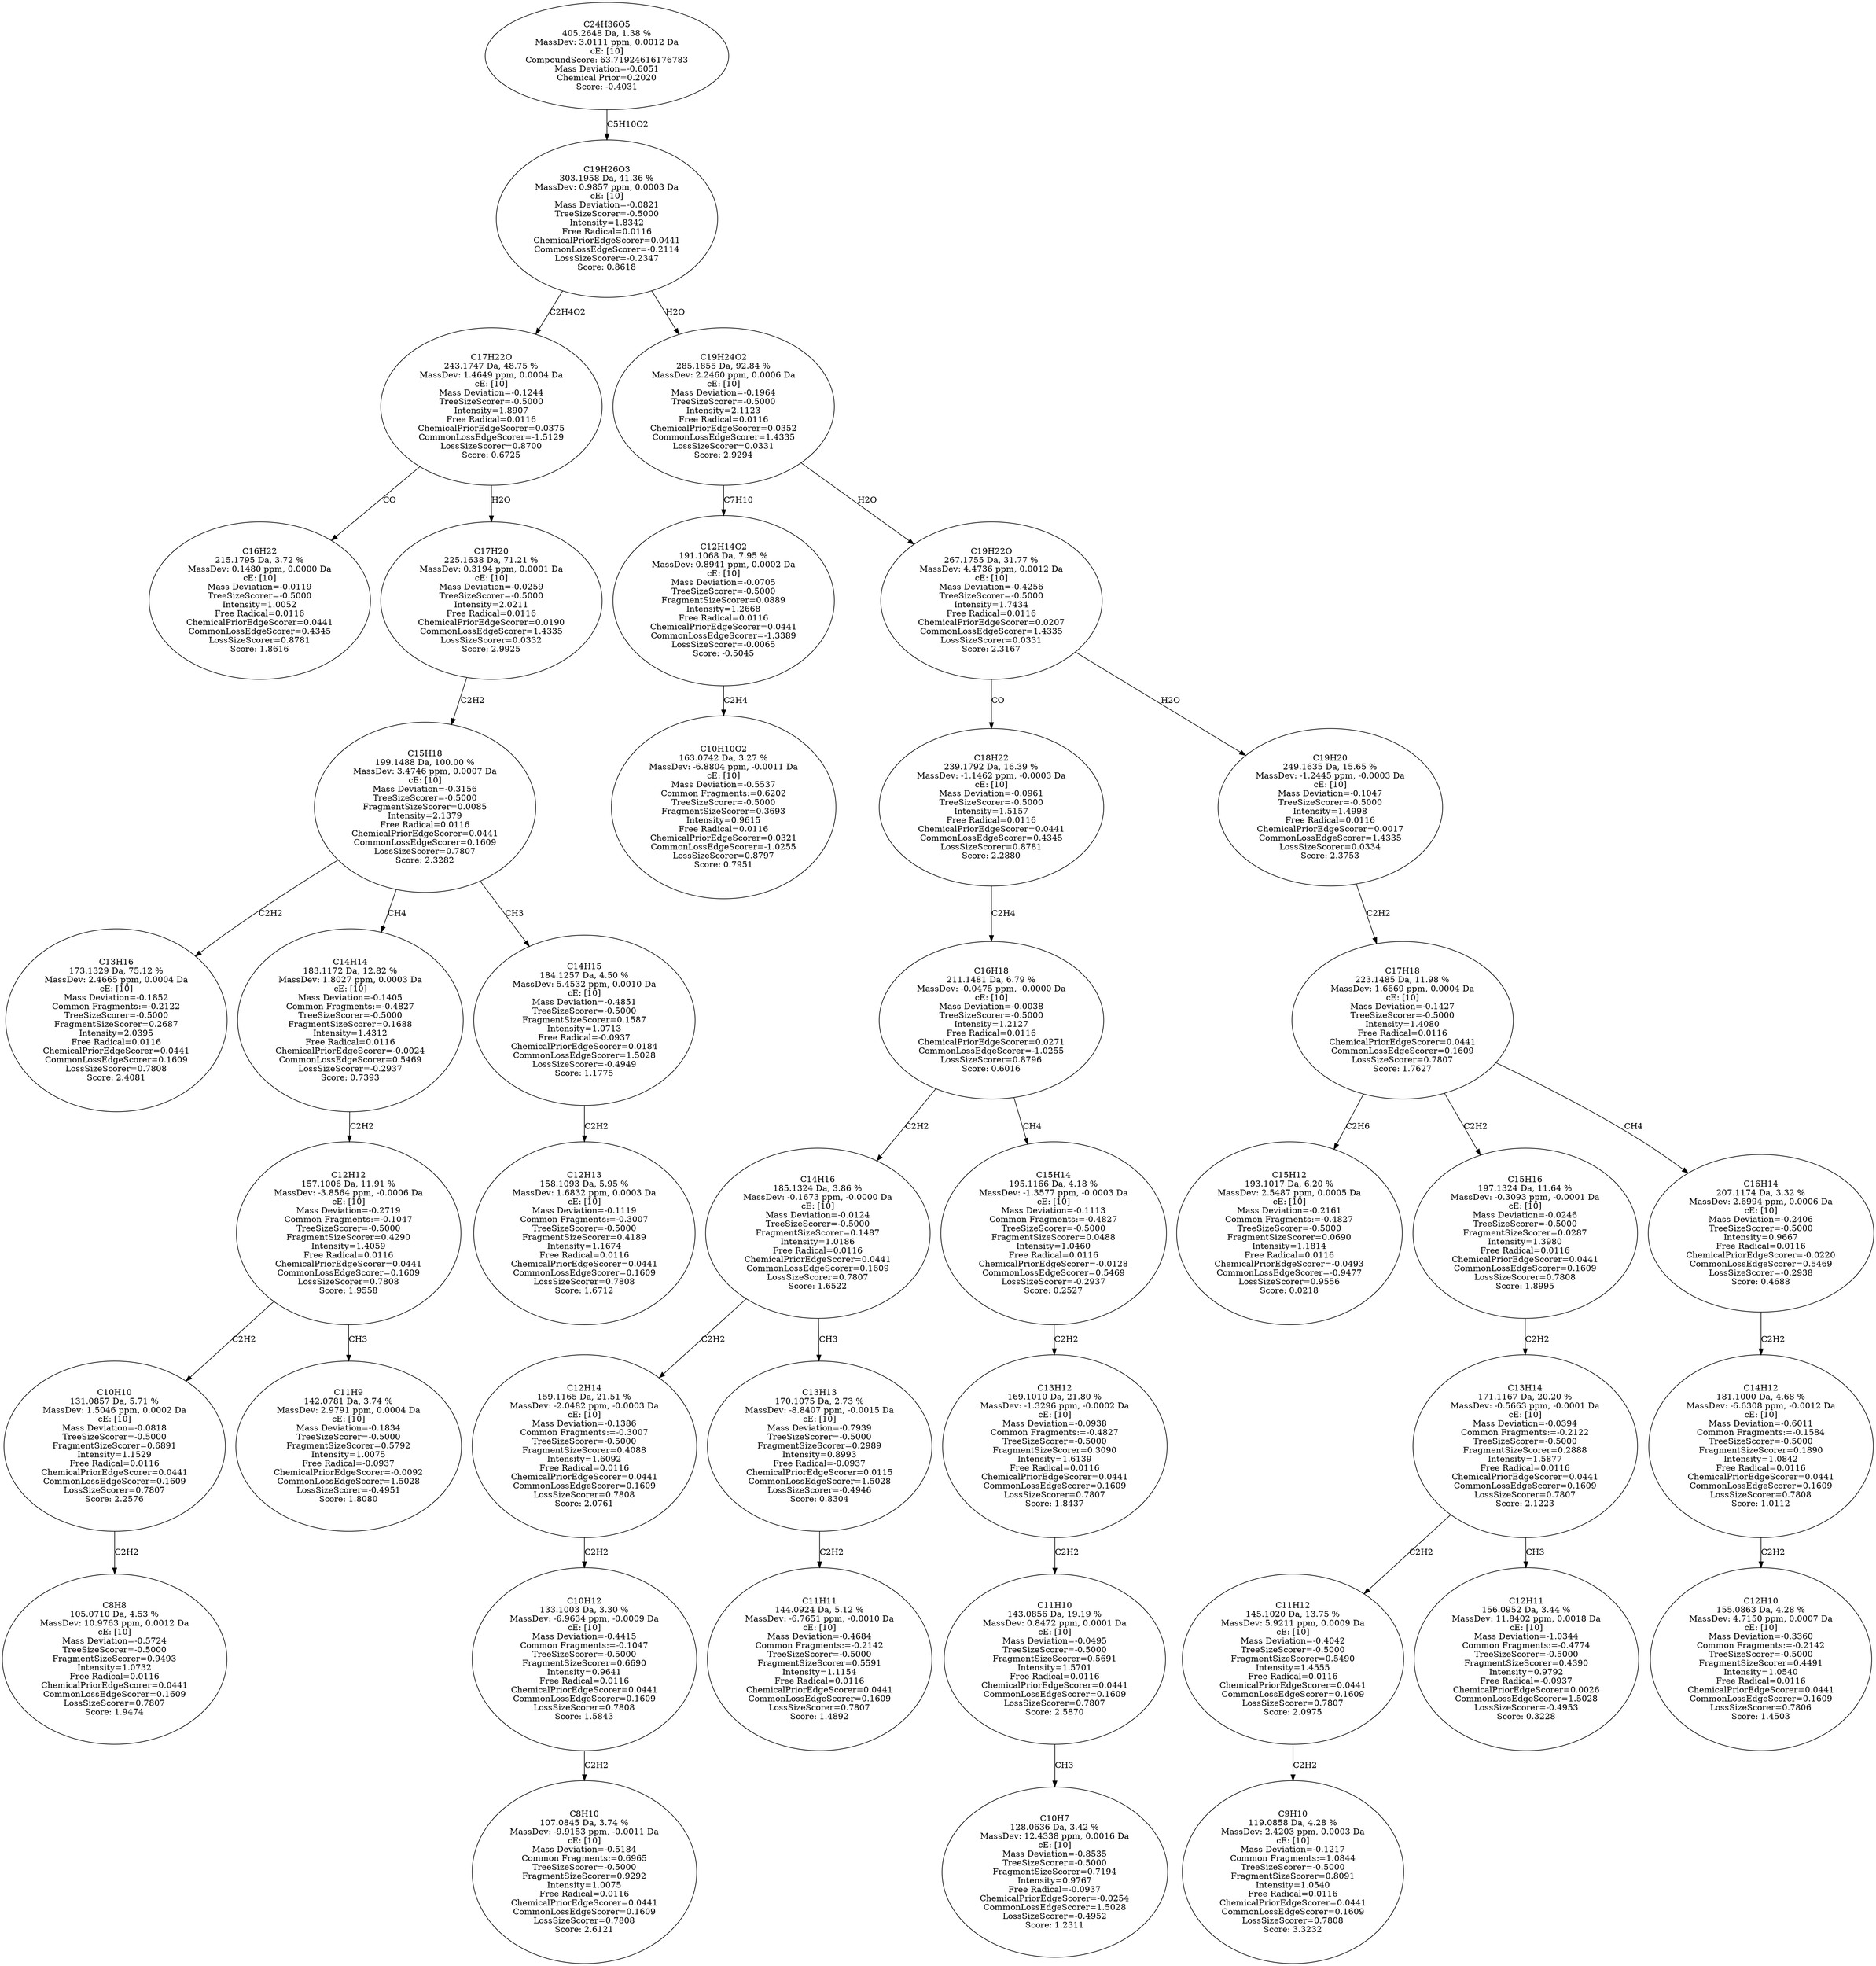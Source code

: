 strict digraph {
v1 [label="C16H22\n215.1795 Da, 3.72 %\nMassDev: 0.1480 ppm, 0.0000 Da\ncE: [10]\nMass Deviation=-0.0119\nTreeSizeScorer=-0.5000\nIntensity=1.0052\nFree Radical=0.0116\nChemicalPriorEdgeScorer=0.0441\nCommonLossEdgeScorer=0.4345\nLossSizeScorer=0.8781\nScore: 1.8616"];
v2 [label="C13H16\n173.1329 Da, 75.12 %\nMassDev: 2.4665 ppm, 0.0004 Da\ncE: [10]\nMass Deviation=-0.1852\nCommon Fragments:=-0.2122\nTreeSizeScorer=-0.5000\nFragmentSizeScorer=0.2687\nIntensity=2.0395\nFree Radical=0.0116\nChemicalPriorEdgeScorer=0.0441\nCommonLossEdgeScorer=0.1609\nLossSizeScorer=0.7808\nScore: 2.4081"];
v3 [label="C8H8\n105.0710 Da, 4.53 %\nMassDev: 10.9763 ppm, 0.0012 Da\ncE: [10]\nMass Deviation=-0.5724\nTreeSizeScorer=-0.5000\nFragmentSizeScorer=0.9493\nIntensity=1.0732\nFree Radical=0.0116\nChemicalPriorEdgeScorer=0.0441\nCommonLossEdgeScorer=0.1609\nLossSizeScorer=0.7807\nScore: 1.9474"];
v4 [label="C10H10\n131.0857 Da, 5.71 %\nMassDev: 1.5046 ppm, 0.0002 Da\ncE: [10]\nMass Deviation=-0.0818\nTreeSizeScorer=-0.5000\nFragmentSizeScorer=0.6891\nIntensity=1.1529\nFree Radical=0.0116\nChemicalPriorEdgeScorer=0.0441\nCommonLossEdgeScorer=0.1609\nLossSizeScorer=0.7807\nScore: 2.2576"];
v5 [label="C11H9\n142.0781 Da, 3.74 %\nMassDev: 2.9791 ppm, 0.0004 Da\ncE: [10]\nMass Deviation=-0.1834\nTreeSizeScorer=-0.5000\nFragmentSizeScorer=0.5792\nIntensity=1.0075\nFree Radical=-0.0937\nChemicalPriorEdgeScorer=-0.0092\nCommonLossEdgeScorer=1.5028\nLossSizeScorer=-0.4951\nScore: 1.8080"];
v6 [label="C12H12\n157.1006 Da, 11.91 %\nMassDev: -3.8564 ppm, -0.0006 Da\ncE: [10]\nMass Deviation=-0.2719\nCommon Fragments:=-0.1047\nTreeSizeScorer=-0.5000\nFragmentSizeScorer=0.4290\nIntensity=1.4059\nFree Radical=0.0116\nChemicalPriorEdgeScorer=0.0441\nCommonLossEdgeScorer=0.1609\nLossSizeScorer=0.7808\nScore: 1.9558"];
v7 [label="C14H14\n183.1172 Da, 12.82 %\nMassDev: 1.8027 ppm, 0.0003 Da\ncE: [10]\nMass Deviation=-0.1405\nCommon Fragments:=-0.4827\nTreeSizeScorer=-0.5000\nFragmentSizeScorer=0.1688\nIntensity=1.4312\nFree Radical=0.0116\nChemicalPriorEdgeScorer=-0.0024\nCommonLossEdgeScorer=0.5469\nLossSizeScorer=-0.2937\nScore: 0.7393"];
v8 [label="C12H13\n158.1093 Da, 5.95 %\nMassDev: 1.6832 ppm, 0.0003 Da\ncE: [10]\nMass Deviation=-0.1119\nCommon Fragments:=-0.3007\nTreeSizeScorer=-0.5000\nFragmentSizeScorer=0.4189\nIntensity=1.1674\nFree Radical=0.0116\nChemicalPriorEdgeScorer=0.0441\nCommonLossEdgeScorer=0.1609\nLossSizeScorer=0.7808\nScore: 1.6712"];
v9 [label="C14H15\n184.1257 Da, 4.50 %\nMassDev: 5.4532 ppm, 0.0010 Da\ncE: [10]\nMass Deviation=-0.4851\nTreeSizeScorer=-0.5000\nFragmentSizeScorer=0.1587\nIntensity=1.0713\nFree Radical=-0.0937\nChemicalPriorEdgeScorer=0.0184\nCommonLossEdgeScorer=1.5028\nLossSizeScorer=-0.4949\nScore: 1.1775"];
v10 [label="C15H18\n199.1488 Da, 100.00 %\nMassDev: 3.4746 ppm, 0.0007 Da\ncE: [10]\nMass Deviation=-0.3156\nTreeSizeScorer=-0.5000\nFragmentSizeScorer=0.0085\nIntensity=2.1379\nFree Radical=0.0116\nChemicalPriorEdgeScorer=0.0441\nCommonLossEdgeScorer=0.1609\nLossSizeScorer=0.7807\nScore: 2.3282"];
v11 [label="C17H20\n225.1638 Da, 71.21 %\nMassDev: 0.3194 ppm, 0.0001 Da\ncE: [10]\nMass Deviation=-0.0259\nTreeSizeScorer=-0.5000\nIntensity=2.0211\nFree Radical=0.0116\nChemicalPriorEdgeScorer=0.0190\nCommonLossEdgeScorer=1.4335\nLossSizeScorer=0.0332\nScore: 2.9925"];
v12 [label="C17H22O\n243.1747 Da, 48.75 %\nMassDev: 1.4649 ppm, 0.0004 Da\ncE: [10]\nMass Deviation=-0.1244\nTreeSizeScorer=-0.5000\nIntensity=1.8907\nFree Radical=0.0116\nChemicalPriorEdgeScorer=0.0375\nCommonLossEdgeScorer=-1.5129\nLossSizeScorer=0.8700\nScore: 0.6725"];
v13 [label="C10H10O2\n163.0742 Da, 3.27 %\nMassDev: -6.8804 ppm, -0.0011 Da\ncE: [10]\nMass Deviation=-0.5537\nCommon Fragments:=0.6202\nTreeSizeScorer=-0.5000\nFragmentSizeScorer=0.3693\nIntensity=0.9615\nFree Radical=0.0116\nChemicalPriorEdgeScorer=0.0321\nCommonLossEdgeScorer=-1.0255\nLossSizeScorer=0.8797\nScore: 0.7951"];
v14 [label="C12H14O2\n191.1068 Da, 7.95 %\nMassDev: 0.8941 ppm, 0.0002 Da\ncE: [10]\nMass Deviation=-0.0705\nTreeSizeScorer=-0.5000\nFragmentSizeScorer=0.0889\nIntensity=1.2668\nFree Radical=0.0116\nChemicalPriorEdgeScorer=0.0441\nCommonLossEdgeScorer=-1.3389\nLossSizeScorer=-0.0065\nScore: -0.5045"];
v15 [label="C8H10\n107.0845 Da, 3.74 %\nMassDev: -9.9153 ppm, -0.0011 Da\ncE: [10]\nMass Deviation=-0.5184\nCommon Fragments:=0.6965\nTreeSizeScorer=-0.5000\nFragmentSizeScorer=0.9292\nIntensity=1.0075\nFree Radical=0.0116\nChemicalPriorEdgeScorer=0.0441\nCommonLossEdgeScorer=0.1609\nLossSizeScorer=0.7808\nScore: 2.6121"];
v16 [label="C10H12\n133.1003 Da, 3.30 %\nMassDev: -6.9634 ppm, -0.0009 Da\ncE: [10]\nMass Deviation=-0.4415\nCommon Fragments:=-0.1047\nTreeSizeScorer=-0.5000\nFragmentSizeScorer=0.6690\nIntensity=0.9641\nFree Radical=0.0116\nChemicalPriorEdgeScorer=0.0441\nCommonLossEdgeScorer=0.1609\nLossSizeScorer=0.7808\nScore: 1.5843"];
v17 [label="C12H14\n159.1165 Da, 21.51 %\nMassDev: -2.0482 ppm, -0.0003 Da\ncE: [10]\nMass Deviation=-0.1386\nCommon Fragments:=-0.3007\nTreeSizeScorer=-0.5000\nFragmentSizeScorer=0.4088\nIntensity=1.6092\nFree Radical=0.0116\nChemicalPriorEdgeScorer=0.0441\nCommonLossEdgeScorer=0.1609\nLossSizeScorer=0.7808\nScore: 2.0761"];
v18 [label="C11H11\n144.0924 Da, 5.12 %\nMassDev: -6.7651 ppm, -0.0010 Da\ncE: [10]\nMass Deviation=-0.4684\nCommon Fragments:=-0.2142\nTreeSizeScorer=-0.5000\nFragmentSizeScorer=0.5591\nIntensity=1.1154\nFree Radical=0.0116\nChemicalPriorEdgeScorer=0.0441\nCommonLossEdgeScorer=0.1609\nLossSizeScorer=0.7807\nScore: 1.4892"];
v19 [label="C13H13\n170.1075 Da, 2.73 %\nMassDev: -8.8407 ppm, -0.0015 Da\ncE: [10]\nMass Deviation=-0.7939\nTreeSizeScorer=-0.5000\nFragmentSizeScorer=0.2989\nIntensity=0.8993\nFree Radical=-0.0937\nChemicalPriorEdgeScorer=0.0115\nCommonLossEdgeScorer=1.5028\nLossSizeScorer=-0.4946\nScore: 0.8304"];
v20 [label="C14H16\n185.1324 Da, 3.86 %\nMassDev: -0.1673 ppm, -0.0000 Da\ncE: [10]\nMass Deviation=-0.0124\nTreeSizeScorer=-0.5000\nFragmentSizeScorer=0.1487\nIntensity=1.0186\nFree Radical=0.0116\nChemicalPriorEdgeScorer=0.0441\nCommonLossEdgeScorer=0.1609\nLossSizeScorer=0.7807\nScore: 1.6522"];
v21 [label="C10H7\n128.0636 Da, 3.42 %\nMassDev: 12.4338 ppm, 0.0016 Da\ncE: [10]\nMass Deviation=-0.8535\nTreeSizeScorer=-0.5000\nFragmentSizeScorer=0.7194\nIntensity=0.9767\nFree Radical=-0.0937\nChemicalPriorEdgeScorer=-0.0254\nCommonLossEdgeScorer=1.5028\nLossSizeScorer=-0.4952\nScore: 1.2311"];
v22 [label="C11H10\n143.0856 Da, 19.19 %\nMassDev: 0.8472 ppm, 0.0001 Da\ncE: [10]\nMass Deviation=-0.0495\nTreeSizeScorer=-0.5000\nFragmentSizeScorer=0.5691\nIntensity=1.5701\nFree Radical=0.0116\nChemicalPriorEdgeScorer=0.0441\nCommonLossEdgeScorer=0.1609\nLossSizeScorer=0.7807\nScore: 2.5870"];
v23 [label="C13H12\n169.1010 Da, 21.80 %\nMassDev: -1.3296 ppm, -0.0002 Da\ncE: [10]\nMass Deviation=-0.0938\nCommon Fragments:=-0.4827\nTreeSizeScorer=-0.5000\nFragmentSizeScorer=0.3090\nIntensity=1.6139\nFree Radical=0.0116\nChemicalPriorEdgeScorer=0.0441\nCommonLossEdgeScorer=0.1609\nLossSizeScorer=0.7807\nScore: 1.8437"];
v24 [label="C15H14\n195.1166 Da, 4.18 %\nMassDev: -1.3577 ppm, -0.0003 Da\ncE: [10]\nMass Deviation=-0.1113\nCommon Fragments:=-0.4827\nTreeSizeScorer=-0.5000\nFragmentSizeScorer=0.0488\nIntensity=1.0460\nFree Radical=0.0116\nChemicalPriorEdgeScorer=-0.0128\nCommonLossEdgeScorer=0.5469\nLossSizeScorer=-0.2937\nScore: 0.2527"];
v25 [label="C16H18\n211.1481 Da, 6.79 %\nMassDev: -0.0475 ppm, -0.0000 Da\ncE: [10]\nMass Deviation=-0.0038\nTreeSizeScorer=-0.5000\nIntensity=1.2127\nFree Radical=0.0116\nChemicalPriorEdgeScorer=0.0271\nCommonLossEdgeScorer=-1.0255\nLossSizeScorer=0.8796\nScore: 0.6016"];
v26 [label="C18H22\n239.1792 Da, 16.39 %\nMassDev: -1.1462 ppm, -0.0003 Da\ncE: [10]\nMass Deviation=-0.0961\nTreeSizeScorer=-0.5000\nIntensity=1.5157\nFree Radical=0.0116\nChemicalPriorEdgeScorer=0.0441\nCommonLossEdgeScorer=0.4345\nLossSizeScorer=0.8781\nScore: 2.2880"];
v27 [label="C15H12\n193.1017 Da, 6.20 %\nMassDev: 2.5487 ppm, 0.0005 Da\ncE: [10]\nMass Deviation=-0.2161\nCommon Fragments:=-0.4827\nTreeSizeScorer=-0.5000\nFragmentSizeScorer=0.0690\nIntensity=1.1814\nFree Radical=0.0116\nChemicalPriorEdgeScorer=-0.0493\nCommonLossEdgeScorer=-0.9477\nLossSizeScorer=0.9556\nScore: 0.0218"];
v28 [label="C9H10\n119.0858 Da, 4.28 %\nMassDev: 2.4203 ppm, 0.0003 Da\ncE: [10]\nMass Deviation=-0.1217\nCommon Fragments:=1.0844\nTreeSizeScorer=-0.5000\nFragmentSizeScorer=0.8091\nIntensity=1.0540\nFree Radical=0.0116\nChemicalPriorEdgeScorer=0.0441\nCommonLossEdgeScorer=0.1609\nLossSizeScorer=0.7808\nScore: 3.3232"];
v29 [label="C11H12\n145.1020 Da, 13.75 %\nMassDev: 5.9211 ppm, 0.0009 Da\ncE: [10]\nMass Deviation=-0.4042\nTreeSizeScorer=-0.5000\nFragmentSizeScorer=0.5490\nIntensity=1.4555\nFree Radical=0.0116\nChemicalPriorEdgeScorer=0.0441\nCommonLossEdgeScorer=0.1609\nLossSizeScorer=0.7807\nScore: 2.0975"];
v30 [label="C12H11\n156.0952 Da, 3.44 %\nMassDev: 11.8402 ppm, 0.0018 Da\ncE: [10]\nMass Deviation=-1.0344\nCommon Fragments:=-0.4774\nTreeSizeScorer=-0.5000\nFragmentSizeScorer=0.4390\nIntensity=0.9792\nFree Radical=-0.0937\nChemicalPriorEdgeScorer=0.0026\nCommonLossEdgeScorer=1.5028\nLossSizeScorer=-0.4953\nScore: 0.3228"];
v31 [label="C13H14\n171.1167 Da, 20.20 %\nMassDev: -0.5663 ppm, -0.0001 Da\ncE: [10]\nMass Deviation=-0.0394\nCommon Fragments:=-0.2122\nTreeSizeScorer=-0.5000\nFragmentSizeScorer=0.2888\nIntensity=1.5877\nFree Radical=0.0116\nChemicalPriorEdgeScorer=0.0441\nCommonLossEdgeScorer=0.1609\nLossSizeScorer=0.7807\nScore: 2.1223"];
v32 [label="C15H16\n197.1324 Da, 11.64 %\nMassDev: -0.3093 ppm, -0.0001 Da\ncE: [10]\nMass Deviation=-0.0246\nTreeSizeScorer=-0.5000\nFragmentSizeScorer=0.0287\nIntensity=1.3980\nFree Radical=0.0116\nChemicalPriorEdgeScorer=0.0441\nCommonLossEdgeScorer=0.1609\nLossSizeScorer=0.7808\nScore: 1.8995"];
v33 [label="C12H10\n155.0863 Da, 4.28 %\nMassDev: 4.7150 ppm, 0.0007 Da\ncE: [10]\nMass Deviation=-0.3360\nCommon Fragments:=-0.2142\nTreeSizeScorer=-0.5000\nFragmentSizeScorer=0.4491\nIntensity=1.0540\nFree Radical=0.0116\nChemicalPriorEdgeScorer=0.0441\nCommonLossEdgeScorer=0.1609\nLossSizeScorer=0.7806\nScore: 1.4503"];
v34 [label="C14H12\n181.1000 Da, 4.68 %\nMassDev: -6.6308 ppm, -0.0012 Da\ncE: [10]\nMass Deviation=-0.6011\nCommon Fragments:=-0.1584\nTreeSizeScorer=-0.5000\nFragmentSizeScorer=0.1890\nIntensity=1.0842\nFree Radical=0.0116\nChemicalPriorEdgeScorer=0.0441\nCommonLossEdgeScorer=0.1609\nLossSizeScorer=0.7808\nScore: 1.0112"];
v35 [label="C16H14\n207.1174 Da, 3.32 %\nMassDev: 2.6994 ppm, 0.0006 Da\ncE: [10]\nMass Deviation=-0.2406\nTreeSizeScorer=-0.5000\nIntensity=0.9667\nFree Radical=0.0116\nChemicalPriorEdgeScorer=-0.0220\nCommonLossEdgeScorer=0.5469\nLossSizeScorer=-0.2938\nScore: 0.4688"];
v36 [label="C17H18\n223.1485 Da, 11.98 %\nMassDev: 1.6669 ppm, 0.0004 Da\ncE: [10]\nMass Deviation=-0.1427\nTreeSizeScorer=-0.5000\nIntensity=1.4080\nFree Radical=0.0116\nChemicalPriorEdgeScorer=0.0441\nCommonLossEdgeScorer=0.1609\nLossSizeScorer=0.7807\nScore: 1.7627"];
v37 [label="C19H20\n249.1635 Da, 15.65 %\nMassDev: -1.2445 ppm, -0.0003 Da\ncE: [10]\nMass Deviation=-0.1047\nTreeSizeScorer=-0.5000\nIntensity=1.4998\nFree Radical=0.0116\nChemicalPriorEdgeScorer=0.0017\nCommonLossEdgeScorer=1.4335\nLossSizeScorer=0.0334\nScore: 2.3753"];
v38 [label="C19H22O\n267.1755 Da, 31.77 %\nMassDev: 4.4736 ppm, 0.0012 Da\ncE: [10]\nMass Deviation=-0.4256\nTreeSizeScorer=-0.5000\nIntensity=1.7434\nFree Radical=0.0116\nChemicalPriorEdgeScorer=0.0207\nCommonLossEdgeScorer=1.4335\nLossSizeScorer=0.0331\nScore: 2.3167"];
v39 [label="C19H24O2\n285.1855 Da, 92.84 %\nMassDev: 2.2460 ppm, 0.0006 Da\ncE: [10]\nMass Deviation=-0.1964\nTreeSizeScorer=-0.5000\nIntensity=2.1123\nFree Radical=0.0116\nChemicalPriorEdgeScorer=0.0352\nCommonLossEdgeScorer=1.4335\nLossSizeScorer=0.0331\nScore: 2.9294"];
v40 [label="C19H26O3\n303.1958 Da, 41.36 %\nMassDev: 0.9857 ppm, 0.0003 Da\ncE: [10]\nMass Deviation=-0.0821\nTreeSizeScorer=-0.5000\nIntensity=1.8342\nFree Radical=0.0116\nChemicalPriorEdgeScorer=0.0441\nCommonLossEdgeScorer=-0.2114\nLossSizeScorer=-0.2347\nScore: 0.8618"];
v41 [label="C24H36O5\n405.2648 Da, 1.38 %\nMassDev: 3.0111 ppm, 0.0012 Da\ncE: [10]\nCompoundScore: 63.71924616176783\nMass Deviation=-0.6051\nChemical Prior=0.2020\nScore: -0.4031"];
v12 -> v1 [label="CO"];
v10 -> v2 [label="C2H2"];
v4 -> v3 [label="C2H2"];
v6 -> v4 [label="C2H2"];
v6 -> v5 [label="CH3"];
v7 -> v6 [label="C2H2"];
v10 -> v7 [label="CH4"];
v9 -> v8 [label="C2H2"];
v10 -> v9 [label="CH3"];
v11 -> v10 [label="C2H2"];
v12 -> v11 [label="H2O"];
v40 -> v12 [label="C2H4O2"];
v14 -> v13 [label="C2H4"];
v39 -> v14 [label="C7H10"];
v16 -> v15 [label="C2H2"];
v17 -> v16 [label="C2H2"];
v20 -> v17 [label="C2H2"];
v19 -> v18 [label="C2H2"];
v20 -> v19 [label="CH3"];
v25 -> v20 [label="C2H2"];
v22 -> v21 [label="CH3"];
v23 -> v22 [label="C2H2"];
v24 -> v23 [label="C2H2"];
v25 -> v24 [label="CH4"];
v26 -> v25 [label="C2H4"];
v38 -> v26 [label="CO"];
v36 -> v27 [label="C2H6"];
v29 -> v28 [label="C2H2"];
v31 -> v29 [label="C2H2"];
v31 -> v30 [label="CH3"];
v32 -> v31 [label="C2H2"];
v36 -> v32 [label="C2H2"];
v34 -> v33 [label="C2H2"];
v35 -> v34 [label="C2H2"];
v36 -> v35 [label="CH4"];
v37 -> v36 [label="C2H2"];
v38 -> v37 [label="H2O"];
v39 -> v38 [label="H2O"];
v40 -> v39 [label="H2O"];
v41 -> v40 [label="C5H10O2"];
}